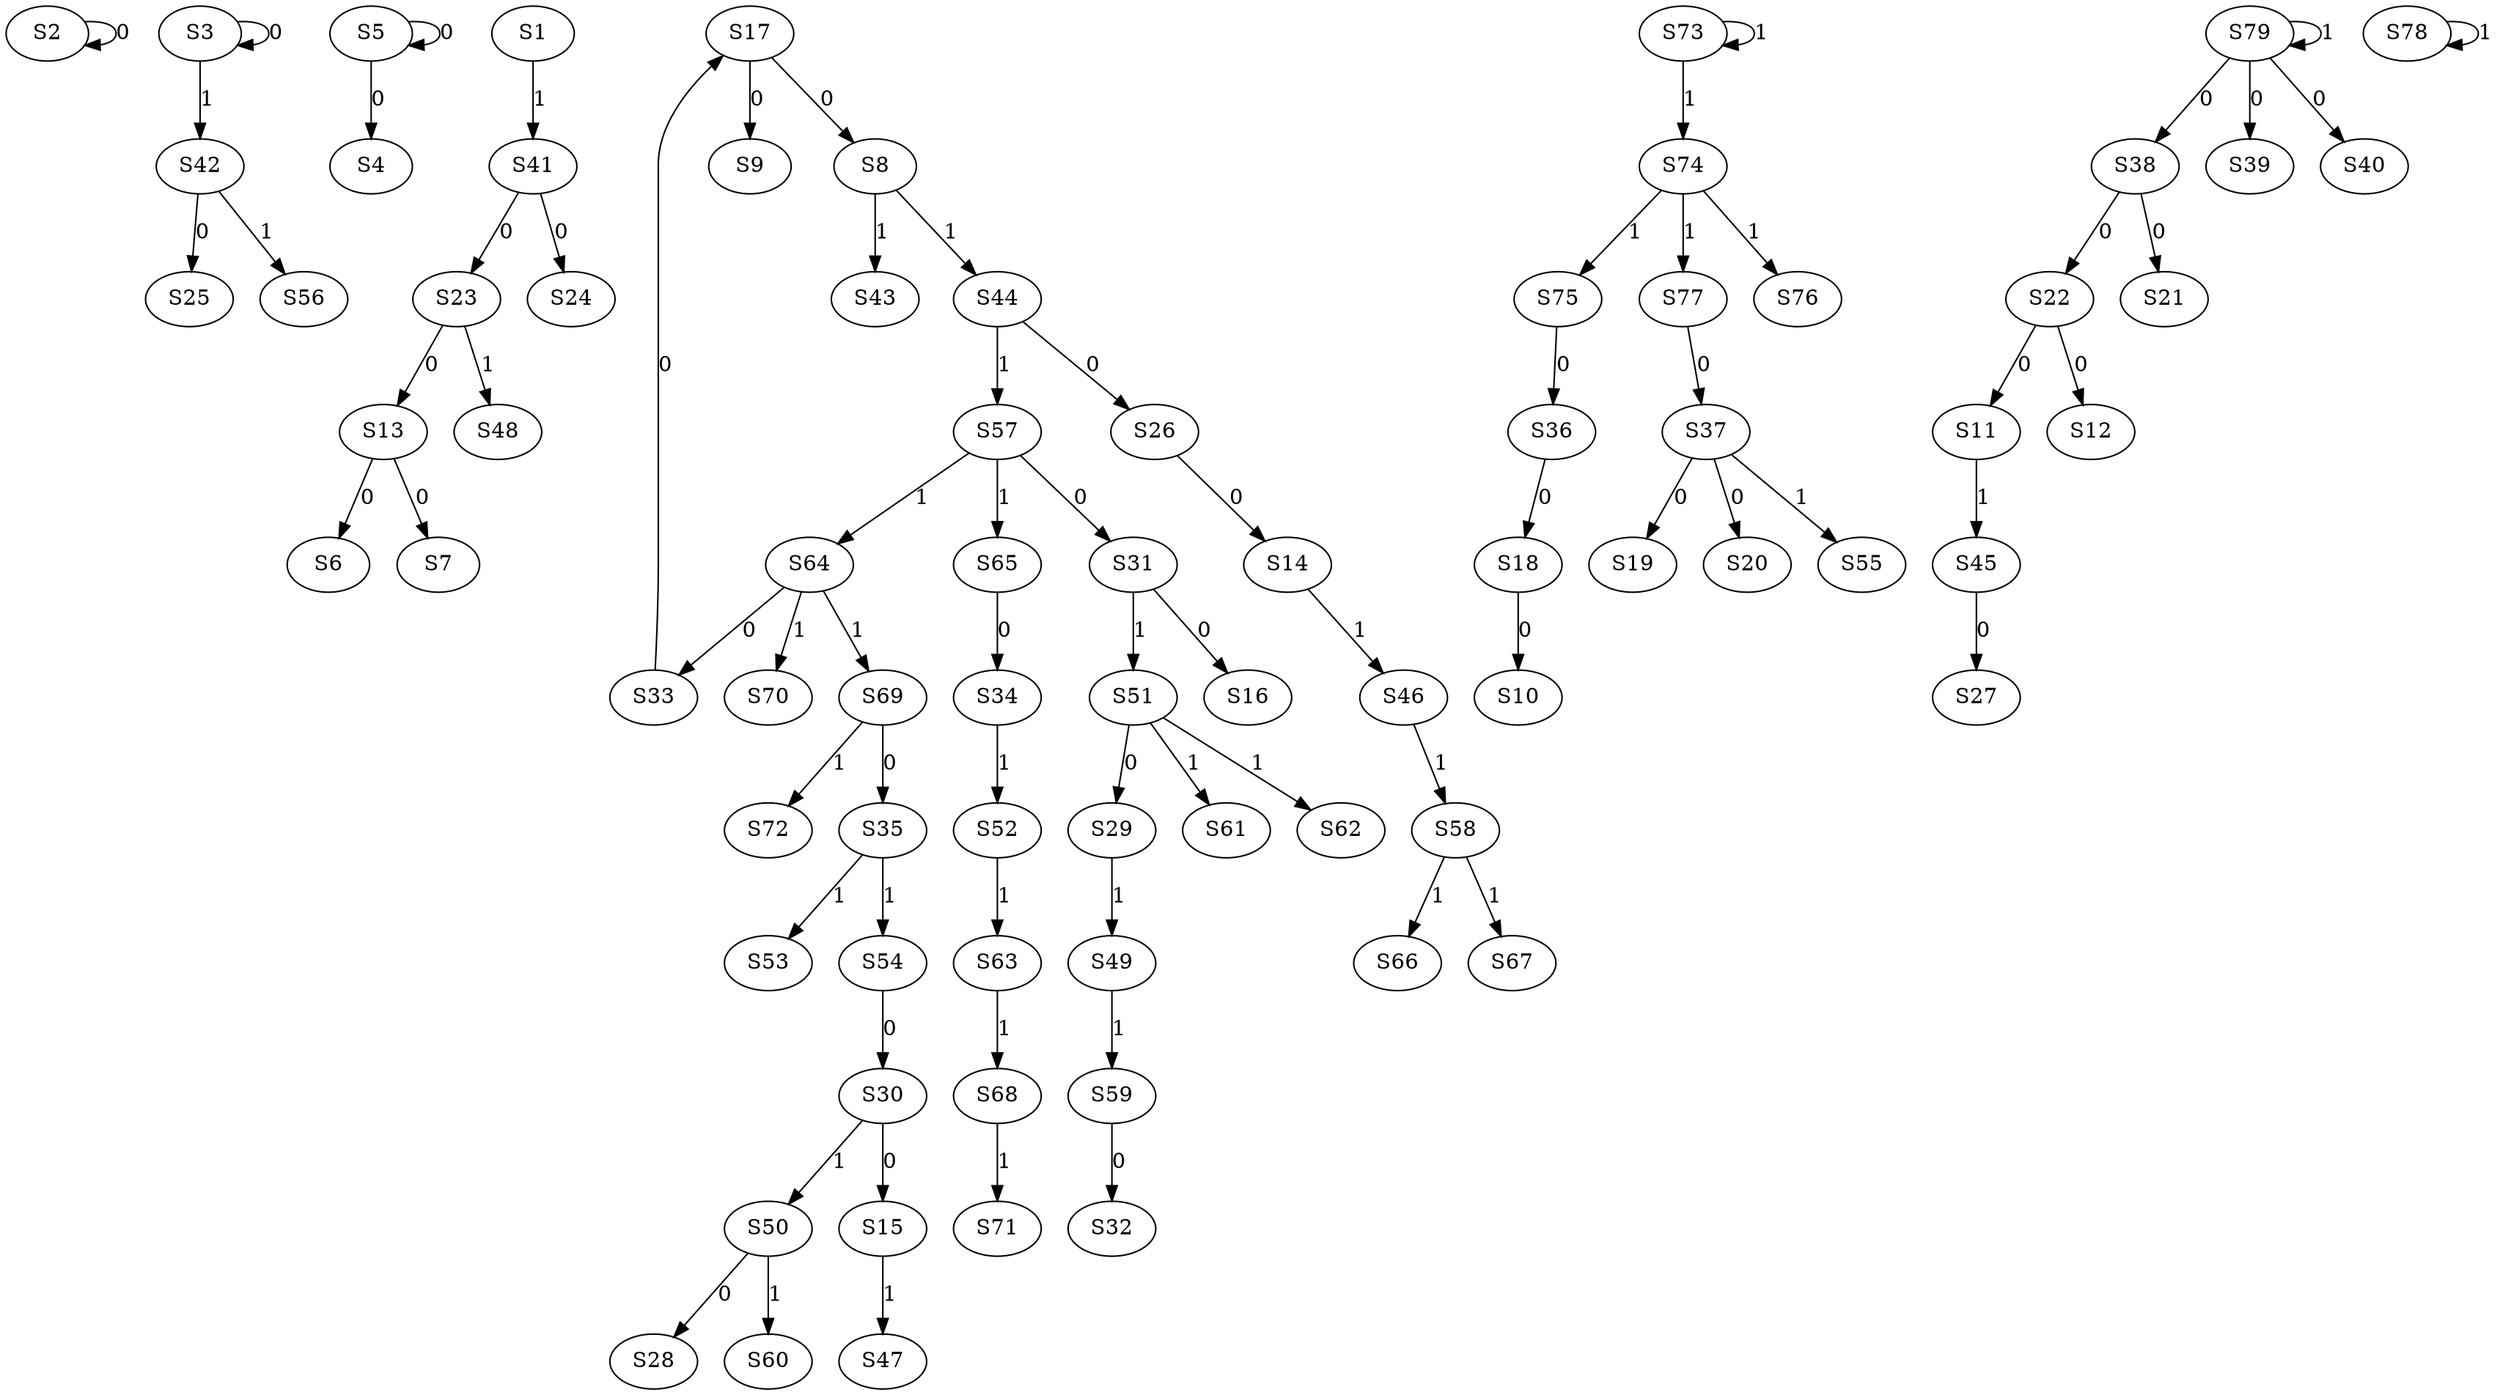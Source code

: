 strict digraph {
	S2 -> S2 [ label = 0 ];
	S3 -> S3 [ label = 0 ];
	S5 -> S4 [ label = 0 ];
	S5 -> S5 [ label = 0 ];
	S13 -> S6 [ label = 0 ];
	S13 -> S7 [ label = 0 ];
	S17 -> S8 [ label = 0 ];
	S17 -> S9 [ label = 0 ];
	S18 -> S10 [ label = 0 ];
	S22 -> S11 [ label = 0 ];
	S22 -> S12 [ label = 0 ];
	S23 -> S13 [ label = 0 ];
	S26 -> S14 [ label = 0 ];
	S30 -> S15 [ label = 0 ];
	S31 -> S16 [ label = 0 ];
	S33 -> S17 [ label = 0 ];
	S36 -> S18 [ label = 0 ];
	S37 -> S19 [ label = 0 ];
	S37 -> S20 [ label = 0 ];
	S38 -> S21 [ label = 0 ];
	S38 -> S22 [ label = 0 ];
	S41 -> S23 [ label = 0 ];
	S41 -> S24 [ label = 0 ];
	S42 -> S25 [ label = 0 ];
	S44 -> S26 [ label = 0 ];
	S45 -> S27 [ label = 0 ];
	S50 -> S28 [ label = 0 ];
	S51 -> S29 [ label = 0 ];
	S54 -> S30 [ label = 0 ];
	S57 -> S31 [ label = 0 ];
	S59 -> S32 [ label = 0 ];
	S64 -> S33 [ label = 0 ];
	S65 -> S34 [ label = 0 ];
	S69 -> S35 [ label = 0 ];
	S75 -> S36 [ label = 0 ];
	S77 -> S37 [ label = 0 ];
	S79 -> S38 [ label = 0 ];
	S79 -> S39 [ label = 0 ];
	S79 -> S40 [ label = 0 ];
	S1 -> S41 [ label = 1 ];
	S3 -> S42 [ label = 1 ];
	S8 -> S43 [ label = 1 ];
	S8 -> S44 [ label = 1 ];
	S11 -> S45 [ label = 1 ];
	S14 -> S46 [ label = 1 ];
	S15 -> S47 [ label = 1 ];
	S23 -> S48 [ label = 1 ];
	S29 -> S49 [ label = 1 ];
	S30 -> S50 [ label = 1 ];
	S31 -> S51 [ label = 1 ];
	S34 -> S52 [ label = 1 ];
	S35 -> S53 [ label = 1 ];
	S35 -> S54 [ label = 1 ];
	S37 -> S55 [ label = 1 ];
	S42 -> S56 [ label = 1 ];
	S44 -> S57 [ label = 1 ];
	S46 -> S58 [ label = 1 ];
	S49 -> S59 [ label = 1 ];
	S50 -> S60 [ label = 1 ];
	S51 -> S61 [ label = 1 ];
	S51 -> S62 [ label = 1 ];
	S52 -> S63 [ label = 1 ];
	S57 -> S64 [ label = 1 ];
	S57 -> S65 [ label = 1 ];
	S58 -> S66 [ label = 1 ];
	S58 -> S67 [ label = 1 ];
	S63 -> S68 [ label = 1 ];
	S64 -> S69 [ label = 1 ];
	S64 -> S70 [ label = 1 ];
	S68 -> S71 [ label = 1 ];
	S69 -> S72 [ label = 1 ];
	S73 -> S73 [ label = 1 ];
	S73 -> S74 [ label = 1 ];
	S74 -> S75 [ label = 1 ];
	S74 -> S76 [ label = 1 ];
	S74 -> S77 [ label = 1 ];
	S78 -> S78 [ label = 1 ];
	S79 -> S79 [ label = 1 ];
}